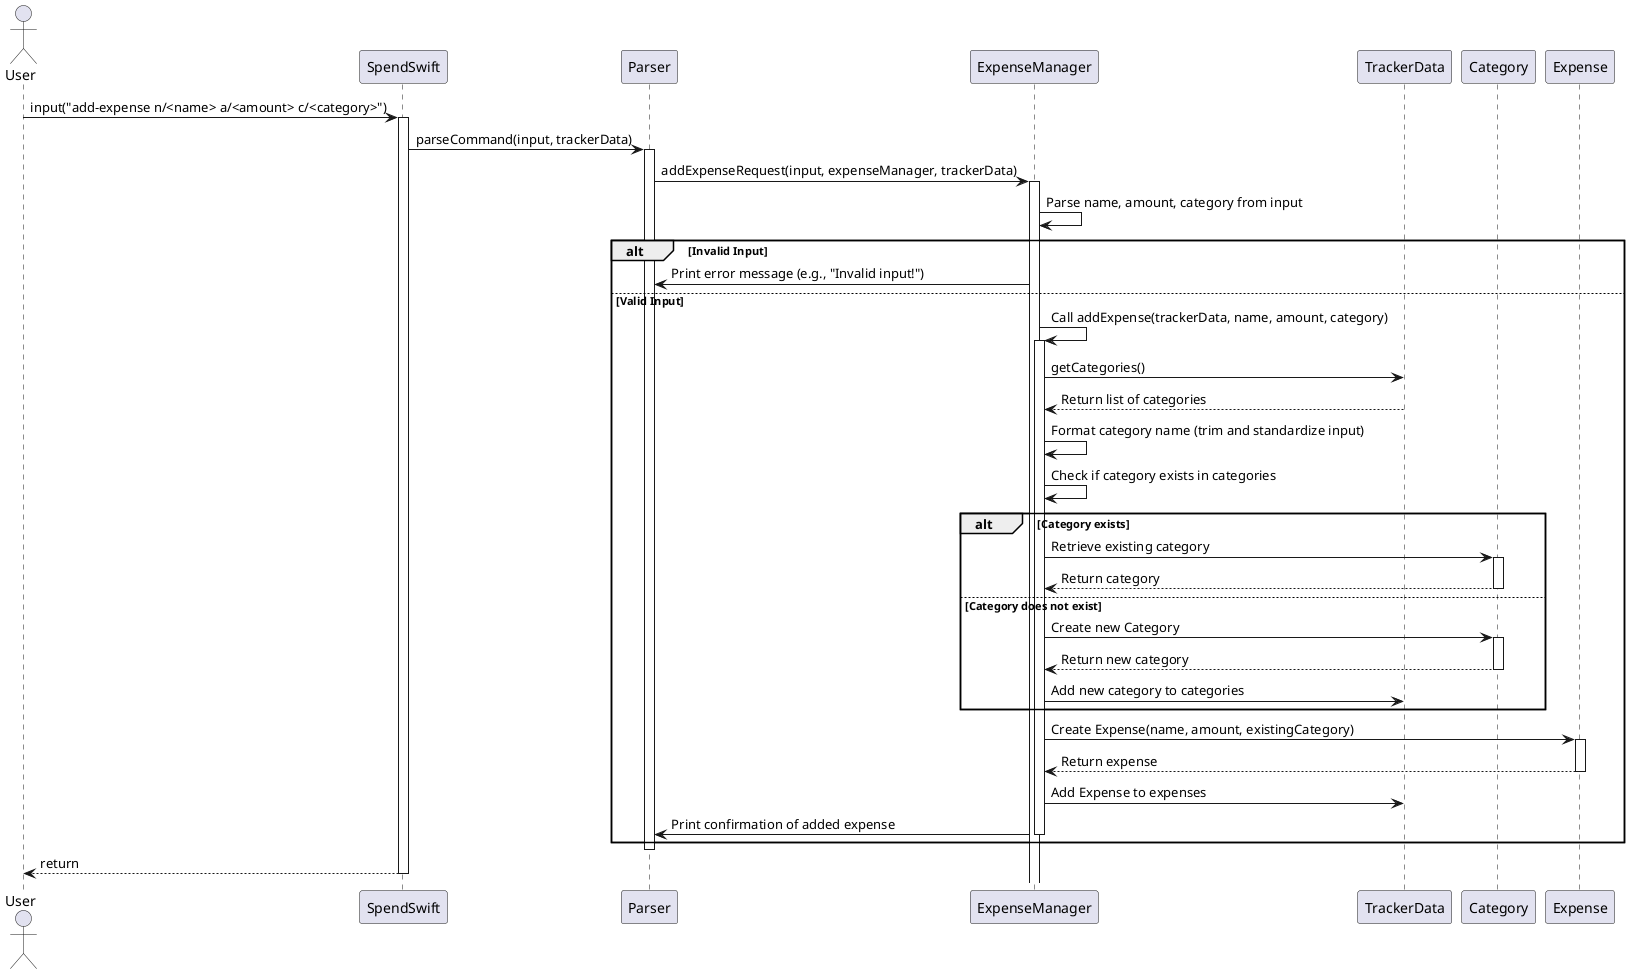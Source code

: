 @startuml
actor User
participant SpendSwift
participant Parser
participant ExpenseManager
participant TrackerData
participant Category
participant Expense

User -> SpendSwift : input("add-expense n/<name> a/<amount> c/<category>")
activate SpendSwift
SpendSwift -> Parser : parseCommand(input, trackerData)

activate Parser
Parser -> ExpenseManager : addExpenseRequest(input, expenseManager, trackerData)

activate ExpenseManager
ExpenseManager -> ExpenseManager : Parse name, amount, category from input

alt Invalid Input
    ExpenseManager -> Parser : Print error message (e.g., "Invalid input!")
else Valid Input
    ExpenseManager -> ExpenseManager : Call addExpense(trackerData, name, amount, category)
    activate ExpenseManager

    ExpenseManager -> TrackerData : getCategories()
    TrackerData --> ExpenseManager : Return list of categories

    ExpenseManager -> ExpenseManager : Format category name (trim and standardize input)
    ExpenseManager -> ExpenseManager : Check if category exists in categories

    alt Category exists
        ExpenseManager -> Category : Retrieve existing category
        activate Category
        Category --> ExpenseManager : Return category
        deactivate Category
    else Category does not exist
        ExpenseManager -> Category : Create new Category
        activate Category
        Category --> ExpenseManager : Return new category
        deactivate Category
        ExpenseManager -> TrackerData : Add new category to categories
    end

    ExpenseManager -> Expense : Create Expense(name, amount, existingCategory)
    activate Expense
    Expense --> ExpenseManager : Return expense
    deactivate Expense

    ExpenseManager -> TrackerData : Add Expense to expenses
    ExpenseManager -> Parser : Print confirmation of added expense
    deactivate ExpenseManager
end
deactivate Parser
SpendSwift --> User : return
deactivate SpendSwift
@enduml
